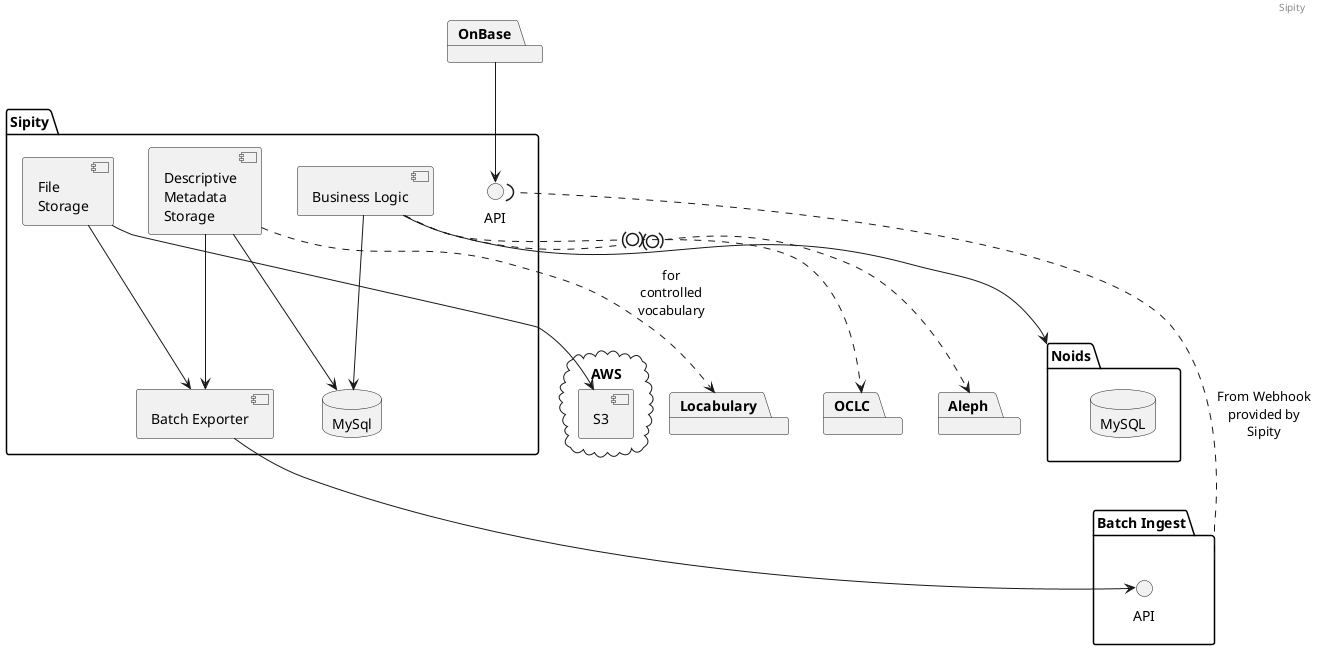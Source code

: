 # Render via PlantUML
# Generated via plantuml-preview (https://github.com/peele/plantuml-preview) in Atom
# package
# node
# folder
# frame
# cloud
# database
# interface
@startuml

header Sipity

package "Sipity" {
  component "File\nStorage" as SipityFS
  component "Descriptive\nMetadata\nStorage" as SipityDMS
  component "Batch Exporter" as SipityBE
  component "Business Logic" as SipityBL
  interface "API" as SipityAPI
  database "MySql"

}

package "Batch Ingest" as Batch {
  interface "API" as BatchAPI
}

package Noids {
  database MySQL as MySQLNoids
}

package OCLC
package Aleph

package OnBase

package Locabulary
SipityDMS ..> Locabulary : "for\ncontrolled\nvocabulary"

cloud "AWS" {
  component S3
}

SipityFS --> S3
SipityDMS --> MySql
SipityBE --> BatchAPI
SipityFS --> SipityBE
SipityDMS --> SipityBE
Batch ..( SipityAPI : "From Webhook\nprovided by\nSipity"
SipityBL --> MySql
SipityBL --> Noids
OnBase --> SipityAPI
SipityBL .(0).> Aleph
SipityBL .(0).> OCLC

@enduml
